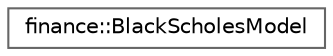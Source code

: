 digraph "Graphical Class Hierarchy"
{
 // LATEX_PDF_SIZE
  bgcolor="transparent";
  edge [fontname=Helvetica,fontsize=10,labelfontname=Helvetica,labelfontsize=10];
  node [fontname=Helvetica,fontsize=10,shape=box,height=0.2,width=0.4];
  rankdir="LR";
  Node0 [id="Node000000",label="finance::BlackScholesModel",height=0.2,width=0.4,color="grey40", fillcolor="white", style="filled",URL="$classfinance_1_1_black_scholes_model.html",tooltip="Black-Scholes model: dS = μS dt + σS dW."];
}

